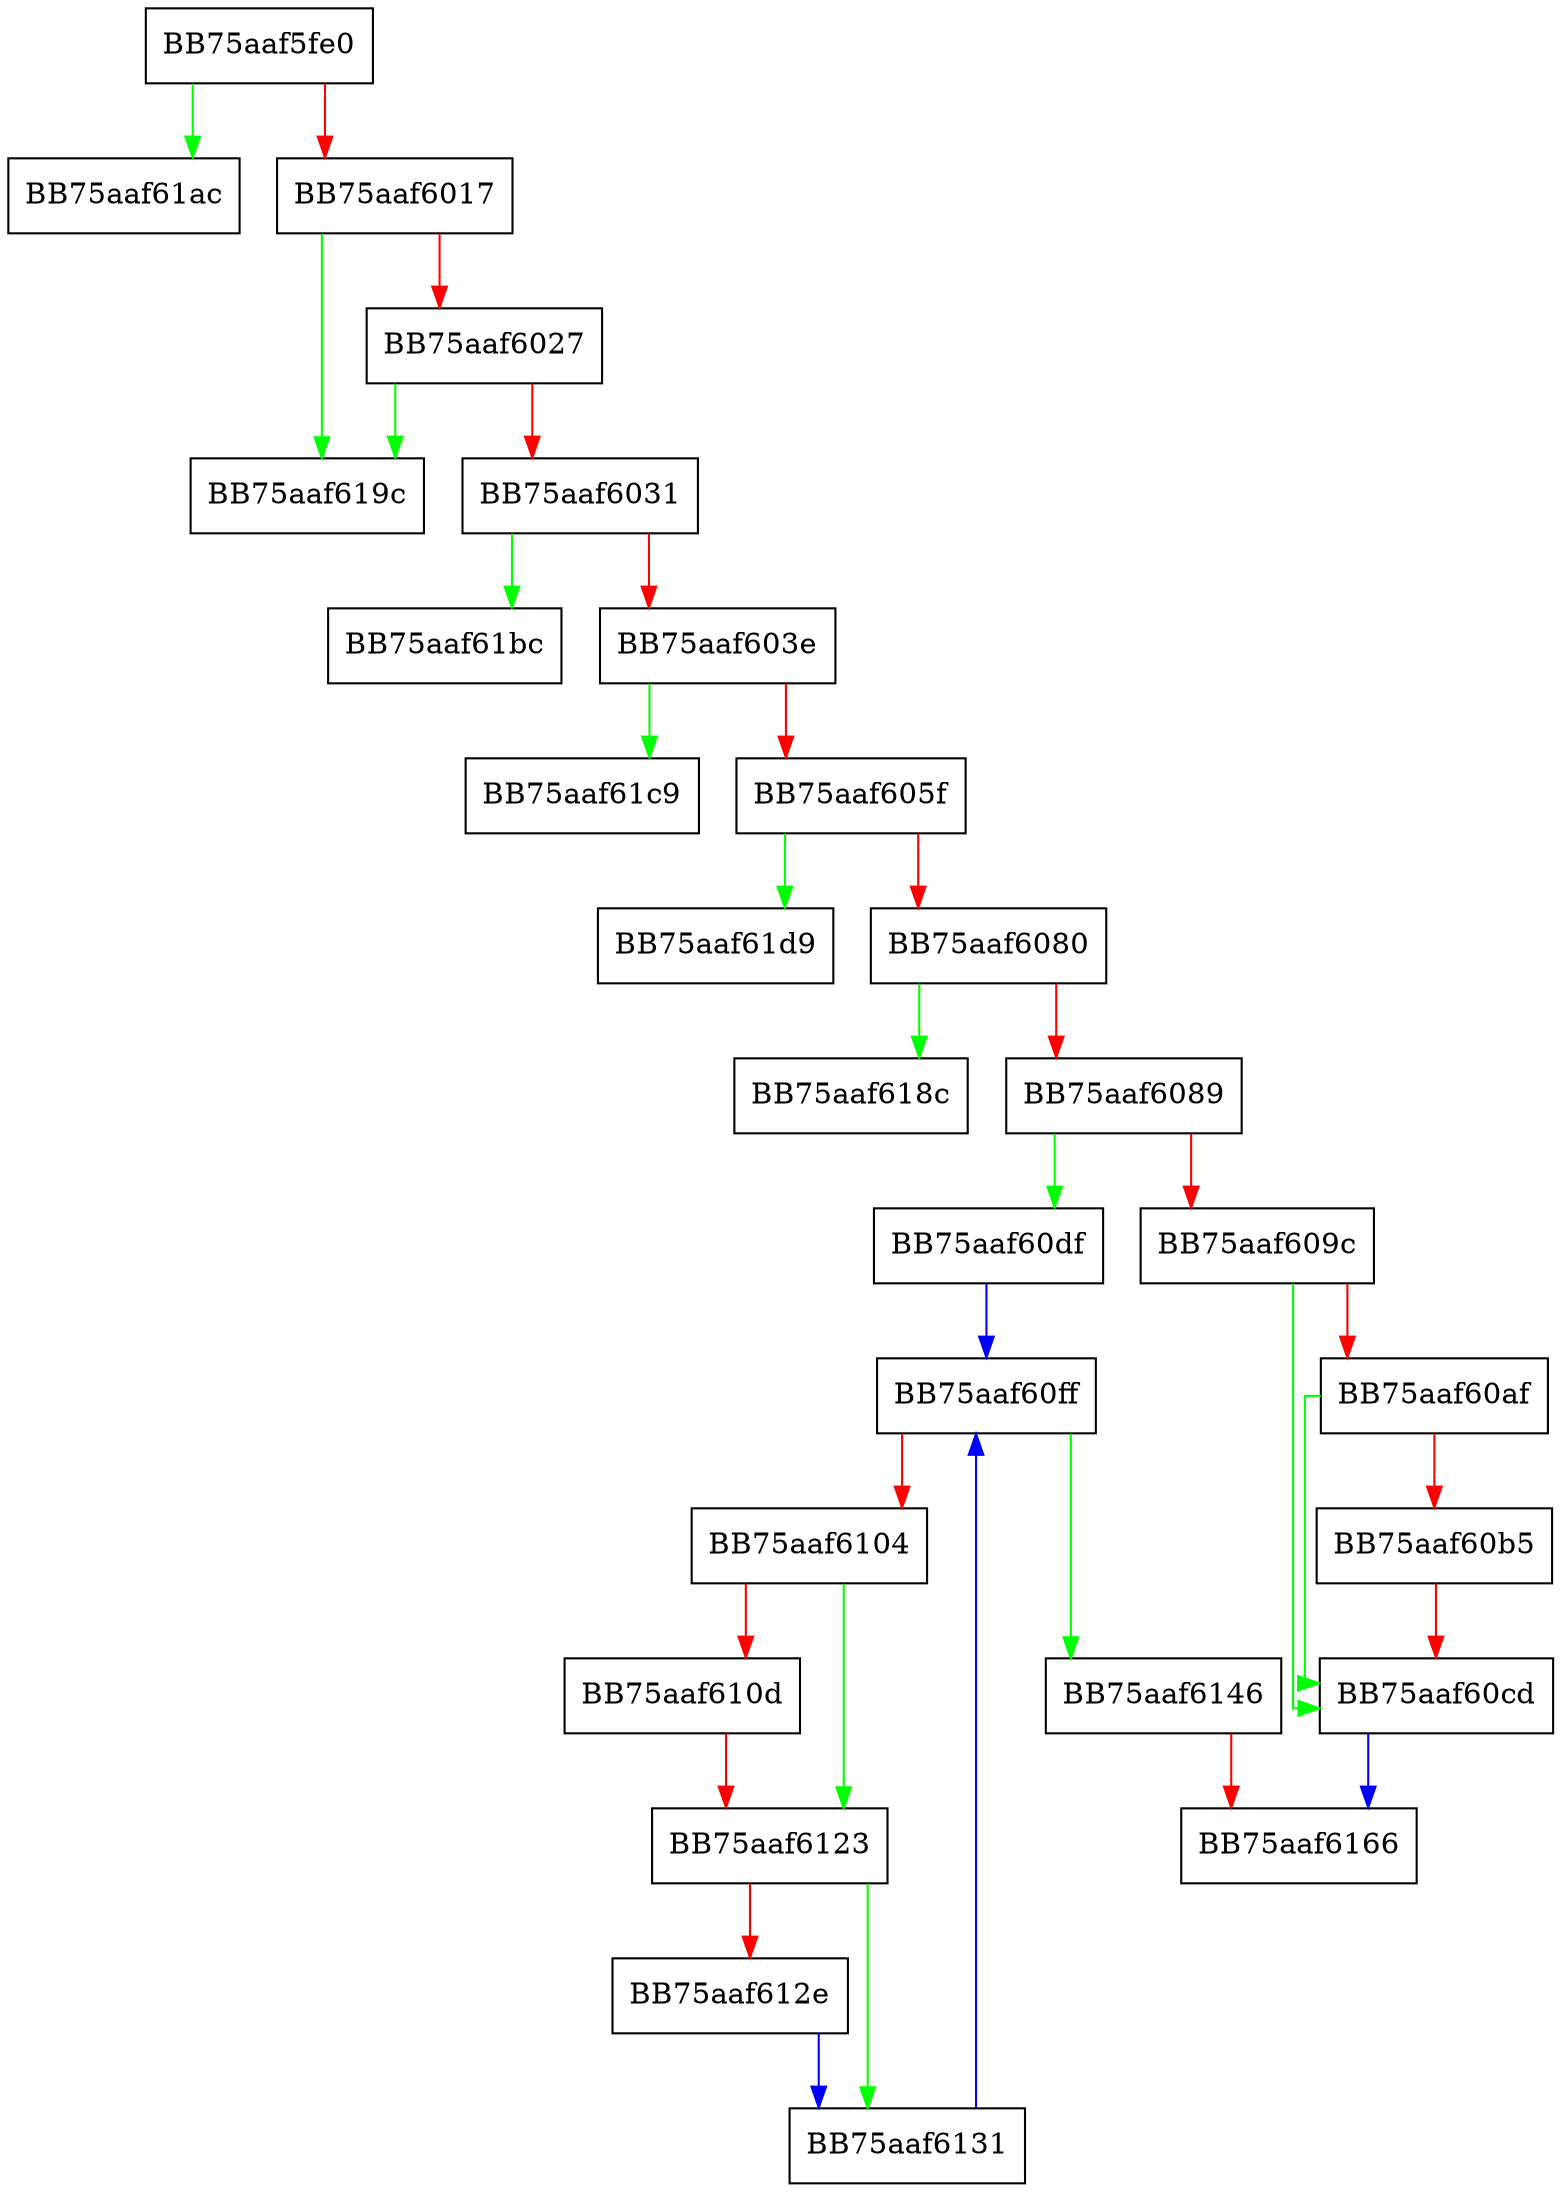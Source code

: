 digraph mp_lua_api_GetAttributesForRegion {
  node [shape="box"];
  graph [splines=ortho];
  BB75aaf5fe0 -> BB75aaf61ac [color="green"];
  BB75aaf5fe0 -> BB75aaf6017 [color="red"];
  BB75aaf6017 -> BB75aaf619c [color="green"];
  BB75aaf6017 -> BB75aaf6027 [color="red"];
  BB75aaf6027 -> BB75aaf619c [color="green"];
  BB75aaf6027 -> BB75aaf6031 [color="red"];
  BB75aaf6031 -> BB75aaf61bc [color="green"];
  BB75aaf6031 -> BB75aaf603e [color="red"];
  BB75aaf603e -> BB75aaf61c9 [color="green"];
  BB75aaf603e -> BB75aaf605f [color="red"];
  BB75aaf605f -> BB75aaf61d9 [color="green"];
  BB75aaf605f -> BB75aaf6080 [color="red"];
  BB75aaf6080 -> BB75aaf618c [color="green"];
  BB75aaf6080 -> BB75aaf6089 [color="red"];
  BB75aaf6089 -> BB75aaf60df [color="green"];
  BB75aaf6089 -> BB75aaf609c [color="red"];
  BB75aaf609c -> BB75aaf60cd [color="green"];
  BB75aaf609c -> BB75aaf60af [color="red"];
  BB75aaf60af -> BB75aaf60cd [color="green"];
  BB75aaf60af -> BB75aaf60b5 [color="red"];
  BB75aaf60b5 -> BB75aaf60cd [color="red"];
  BB75aaf60cd -> BB75aaf6166 [color="blue"];
  BB75aaf60df -> BB75aaf60ff [color="blue"];
  BB75aaf60ff -> BB75aaf6146 [color="green"];
  BB75aaf60ff -> BB75aaf6104 [color="red"];
  BB75aaf6104 -> BB75aaf6123 [color="green"];
  BB75aaf6104 -> BB75aaf610d [color="red"];
  BB75aaf610d -> BB75aaf6123 [color="red"];
  BB75aaf6123 -> BB75aaf6131 [color="green"];
  BB75aaf6123 -> BB75aaf612e [color="red"];
  BB75aaf612e -> BB75aaf6131 [color="blue"];
  BB75aaf6131 -> BB75aaf60ff [color="blue"];
  BB75aaf6146 -> BB75aaf6166 [color="red"];
}